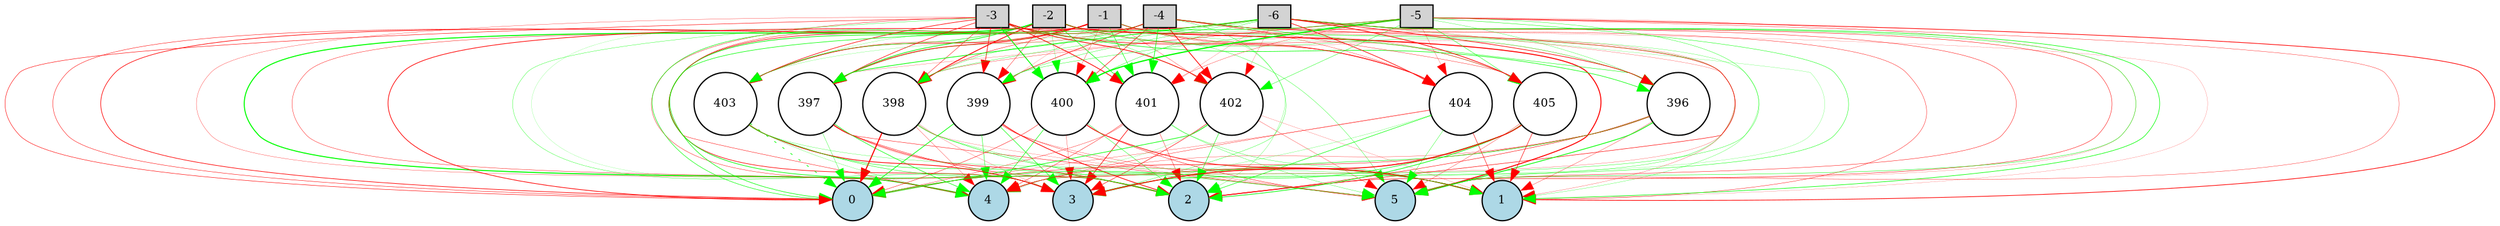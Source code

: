 digraph {
	node [fontsize=9 height=0.2 shape=circle width=0.2]
	-1 [fillcolor=lightgray shape=box style=filled]
	-2 [fillcolor=lightgray shape=box style=filled]
	-3 [fillcolor=lightgray shape=box style=filled]
	-4 [fillcolor=lightgray shape=box style=filled]
	-5 [fillcolor=lightgray shape=box style=filled]
	-6 [fillcolor=lightgray shape=box style=filled]
	0 [fillcolor=lightblue style=filled]
	1 [fillcolor=lightblue style=filled]
	2 [fillcolor=lightblue style=filled]
	3 [fillcolor=lightblue style=filled]
	4 [fillcolor=lightblue style=filled]
	5 [fillcolor=lightblue style=filled]
	396 [fillcolor=white style=filled]
	397 [fillcolor=white style=filled]
	398 [fillcolor=white style=filled]
	399 [fillcolor=white style=filled]
	400 [fillcolor=white style=filled]
	401 [fillcolor=white style=filled]
	402 [fillcolor=white style=filled]
	403 [fillcolor=white style=filled]
	404 [fillcolor=white style=filled]
	405 [fillcolor=white style=filled]
	-1 -> 396 [color=red penwidth=0.11351191701322758 style=solid]
	-1 -> 397 [color=red penwidth=0.596688451144923 style=solid]
	-1 -> 398 [color=red penwidth=0.29100332404500107 style=solid]
	-1 -> 399 [color=red penwidth=0.11765937970393536 style=solid]
	-1 -> 400 [color=red penwidth=0.19995711439186797 style=solid]
	-1 -> 401 [color=green penwidth=0.3774323859042751 style=solid]
	-1 -> 402 [color=red penwidth=0.19576355061647335 style=solid]
	-1 -> 403 [color=red penwidth=0.4507152234517977 style=solid]
	-1 -> 404 [color=red penwidth=0.22635408830600098 style=solid]
	-1 -> 405 [color=red penwidth=0.24541143931048418 style=solid]
	-2 -> 396 [color=green penwidth=0.22972817720111857 style=solid]
	-2 -> 397 [color=green penwidth=0.5285200692949898 style=solid]
	-2 -> 398 [color=red penwidth=0.6607792480872929 style=solid]
	-2 -> 399 [color=red penwidth=0.2551985946419242 style=solid]
	-2 -> 400 [color=green penwidth=0.15736148728315474 style=solid]
	-2 -> 401 [color=green penwidth=0.42507636313542985 style=solid]
	-2 -> 402 [color=green penwidth=0.20628599197331227 style=solid]
	-2 -> 403 [color=green penwidth=0.3502620383794447 style=solid]
	-2 -> 404 [color=red penwidth=0.238433446659958 style=solid]
	-2 -> 405 [color=green penwidth=0.10314211689357472 style=solid]
	-3 -> 396 [color=green penwidth=0.43101395161907685 style=solid]
	-3 -> 397 [color=red penwidth=0.42086030481243775 style=solid]
	-3 -> 398 [color=red penwidth=0.29927871180425425 style=solid]
	-3 -> 399 [color=red penwidth=0.46283895350957194 style=solid]
	-3 -> 400 [color=green penwidth=0.6810792443824956 style=solid]
	-3 -> 401 [color=red penwidth=0.5694603296243917 style=solid]
	-3 -> 402 [color=red penwidth=0.5714550452556068 style=solid]
	-3 -> 403 [color=red penwidth=0.4510244031719839 style=solid]
	-3 -> 404 [color=red penwidth=0.37696828561480733 style=solid]
	-3 -> 405 [color=red penwidth=0.1368120456869784 style=solid]
	-4 -> 396 [color=green penwidth=0.31215648803518714 style=solid]
	-4 -> 397 [color=green penwidth=0.11211759936289076 style=solid]
	-4 -> 398 [color=green penwidth=0.18875340310260558 style=solid]
	-4 -> 399 [color=red penwidth=0.3915508495425297 style=solid]
	-4 -> 400 [color=red penwidth=0.3900329206063671 style=solid]
	-4 -> 401 [color=green penwidth=0.45714383911858536 style=solid]
	-4 -> 402 [color=red penwidth=0.596798748872617 style=solid]
	-4 -> 403 [color=red penwidth=0.20898736979671168 style=solid]
	-4 -> 404 [color=red penwidth=0.20817283107292428 style=solid]
	-4 -> 405 [color=red penwidth=0.23651836813772922 style=solid]
	-5 -> 396 [color=green penwidth=0.19696869606893191 style=solid]
	-5 -> 397 [color=red penwidth=0.1387032188987356 style=solid]
	-5 -> 398 [color=red penwidth=0.2063655423440825 style=solid]
	-5 -> 399 [color=green penwidth=0.24007322318311952 style=solid]
	-5 -> 400 [color=green penwidth=0.982590448317783 style=solid]
	-5 -> 401 [color=red penwidth=0.19850621745206876 style=solid]
	-5 -> 402 [color=green penwidth=0.2564991114891252 style=solid]
	-5 -> 403 [color=green penwidth=0.1333196622732565 style=solid]
	-5 -> 404 [color=red penwidth=0.16309950217846195 style=solid]
	-5 -> 405 [color=green penwidth=0.2919432595260143 style=solid]
	-6 -> 396 [color=red penwidth=0.4690250285532065 style=solid]
	-6 -> 397 [color=green penwidth=0.5294382245373478 style=solid]
	-6 -> 398 [color=green penwidth=0.22417890903000107 style=solid]
	-6 -> 399 [color=green penwidth=0.22471328975687715 style=solid]
	-6 -> 400 [color=green penwidth=0.2368064761117217 style=solid]
	-6 -> 401 [color=red penwidth=0.12349159478732119 style=solid]
	-6 -> 402 [color=red penwidth=0.12658096554047676 style=solid]
	-6 -> 403 [color=green penwidth=0.13411700497426476 style=solid]
	-6 -> 404 [color=red penwidth=0.48111650908589787 style=solid]
	-6 -> 405 [color=red penwidth=0.5500639694184397 style=solid]
	396 -> 0 [color=red penwidth=0.30090051663715484 style=solid]
	396 -> 1 [color=red penwidth=0.20512744288281692 style=solid]
	396 -> 2 [color=red penwidth=0.32890977113868225 style=solid]
	396 -> 3 [color=green penwidth=0.34279411114998426 style=solid]
	396 -> 4 [color=red penwidth=0.19065363346618275 style=solid]
	396 -> 5 [color=green penwidth=0.5933774082255807 style=solid]
	397 -> 0 [color=green penwidth=0.21836763062315506 style=solid]
	397 -> 1 [color=red penwidth=0.32081621455937737 style=solid]
	397 -> 2 [color=red penwidth=0.43514244350402875 style=solid]
	397 -> 3 [color=red penwidth=0.10540038789670643 style=solid]
	397 -> 4 [color=green penwidth=0.420941043465316 style=solid]
	397 -> 5 [color=red penwidth=0.2998604664511502 style=solid]
	398 -> 0 [color=red penwidth=0.8548589307204968 style=solid]
	398 -> 1 [color=green penwidth=0.3282829054472991 style=solid]
	398 -> 2 [color=green penwidth=0.19824616746057805 style=solid]
	398 -> 3 [color=red penwidth=0.14750376193783832 style=solid]
	398 -> 4 [color=red penwidth=0.18488732645818653 style=solid]
	398 -> 5 [color=red penwidth=0.13552628622612983 style=solid]
	399 -> 0 [color=green penwidth=0.5241517597692033 style=solid]
	399 -> 1 [color=red penwidth=0.24486456831794495 style=solid]
	399 -> 2 [color=red penwidth=0.5644713904877339 style=solid]
	399 -> 3 [color=green penwidth=0.3867708731247622 style=solid]
	399 -> 4 [color=green penwidth=0.3118616065063595 style=solid]
	399 -> 5 [color=red penwidth=0.1801284018113888 style=solid]
	400 -> 0 [color=red penwidth=0.2926302789464459 style=solid]
	400 -> 1 [color=red penwidth=0.5189885930480458 style=solid]
	400 -> 2 [color=green penwidth=0.2697950606930012 style=solid]
	400 -> 3 [color=red penwidth=0.1899562514243287 style=solid]
	400 -> 4 [color=green penwidth=0.39509479066136644 style=solid]
	400 -> 5 [color=red penwidth=0.29564849825752654 style=solid]
	401 -> 0 [color=red penwidth=0.23118286202771085 style=solid]
	401 -> 1 [color=green penwidth=0.21383766364953566 style=solid]
	401 -> 2 [color=red penwidth=0.25349440028153103 style=solid]
	401 -> 3 [color=red penwidth=0.4583914755790278 style=solid]
	401 -> 4 [color=red penwidth=0.27313535997509836 style=solid]
	401 -> 5 [color=green penwidth=0.20480597554963442 style=solid]
	402 -> 0 [color=green penwidth=0.47813254260459415 style=solid]
	402 -> 1 [color=red penwidth=0.12654725307794706 style=solid]
	402 -> 2 [color=green penwidth=0.33954951280647006 style=solid]
	402 -> 3 [color=red penwidth=0.3598509304144615 style=solid]
	402 -> 4 [color=green penwidth=0.11937898655588312 style=solid]
	402 -> 5 [color=red penwidth=0.19073977693703528 style=solid]
	403 -> 0 [color=green penwidth=0.5149274381188441 style=dotted]
	403 -> 1 [color=green penwidth=0.1768358359798874 style=solid]
	403 -> 2 [color=green penwidth=0.334683324748774 style=solid]
	403 -> 3 [color=red penwidth=0.5710161023524846 style=solid]
	403 -> 4 [color=green penwidth=0.1566465679045897 style=solid]
	403 -> 5 [color=green penwidth=0.3079848585321504 style=solid]
	404 -> 0 [color=red penwidth=0.18354333039861792 style=solid]
	404 -> 1 [color=red penwidth=0.3425903748774505 style=solid]
	404 -> 2 [color=green penwidth=0.3958292107530338 style=solid]
	404 -> 3 [color=green penwidth=0.15096874326206405 style=solid]
	404 -> 4 [color=red penwidth=0.2466301968183757 style=solid]
	404 -> 5 [color=green penwidth=0.22845026336480176 style=solid]
	405 -> 0 [color=green penwidth=0.4018690026728664 style=solid]
	405 -> 1 [color=red penwidth=0.37740871854226965 style=solid]
	405 -> 2 [color=green penwidth=0.49888539324816517 style=solid]
	405 -> 3 [color=red penwidth=0.7217194662625444 style=solid]
	405 -> 4 [color=red penwidth=0.13058409641634391 style=solid]
	405 -> 5 [color=red penwidth=0.20766347052469591 style=solid]
	-1 -> 0 [color=red penwidth=0.47065467357337976 style=solid]
	-1 -> 1 [color=green penwidth=0.1751711614707538 style=solid]
	-1 -> 2 [color=green penwidth=0.1557635499130624 style=solid]
	-1 -> 3 [color=red penwidth=0.4550550999507973 style=solid]
	-1 -> 4 [color=red penwidth=0.2623629028647623 style=solid]
	-1 -> 5 [color=green penwidth=0.21939055967106147 style=solid]
	-2 -> 0 [color=red penwidth=0.3067385824719281 style=solid]
	-2 -> 1 [color=red penwidth=0.26452404004626046 style=solid]
	-2 -> 2 [color=green penwidth=0.4808332458275767 style=solid]
	-2 -> 3 [color=green penwidth=0.10162554444994915 style=solid]
	-2 -> 4 [color=green penwidth=0.8026974063172228 style=solid]
	-2 -> 5 [color=red penwidth=0.768619577168307 style=solid]
	-3 -> 0 [color=red penwidth=0.34575748205536216 style=solid]
	-3 -> 1 [color=red penwidth=0.15928799694430118 style=solid]
	-3 -> 2 [color=red penwidth=0.26534384582896303 style=solid]
	-3 -> 3 [color=green penwidth=0.22143433151645903 style=solid]
	-3 -> 4 [color=red penwidth=0.18997372870294477 style=solid]
	-3 -> 5 [color=green penwidth=0.2202846755158644 style=solid]
	-4 -> 0 [color=green penwidth=0.3735016961264903 style=solid]
	-4 -> 1 [color=red penwidth=0.11393823540218391 style=solid]
	-4 -> 2 [color=red penwidth=0.3704143672796196 style=solid]
	-4 -> 3 [color=green penwidth=0.22037393760844273 style=solid]
	-4 -> 4 [color=red penwidth=0.2875503403428822 style=solid]
	-4 -> 5 [color=red penwidth=0.28646271611406215 style=solid]
	-5 -> 0 [color=green penwidth=0.42245287820056354 style=solid]
	-5 -> 1 [color=red penwidth=0.531690825580275 style=solid]
	-5 -> 2 [color=red penwidth=0.13070558025521797 style=solid]
	-5 -> 3 [color=green penwidth=0.29082030815393783 style=solid]
	-5 -> 4 [color=green penwidth=0.2406723336185901 style=solid]
	-5 -> 5 [color=red penwidth=0.22865810850120952 style=solid]
	-6 -> 0 [color=red penwidth=0.5245214331550414 style=solid]
	-6 -> 1 [color=green penwidth=0.4377828884701406 style=solid]
	-6 -> 2 [color=red penwidth=0.3078502609628302 style=solid]
	-6 -> 3 [color=green penwidth=0.13305823828998423 style=solid]
	-6 -> 4 [color=red penwidth=0.15585747816135942 style=solid]
	-6 -> 5 [color=green penwidth=0.2856458726808376 style=solid]
}
